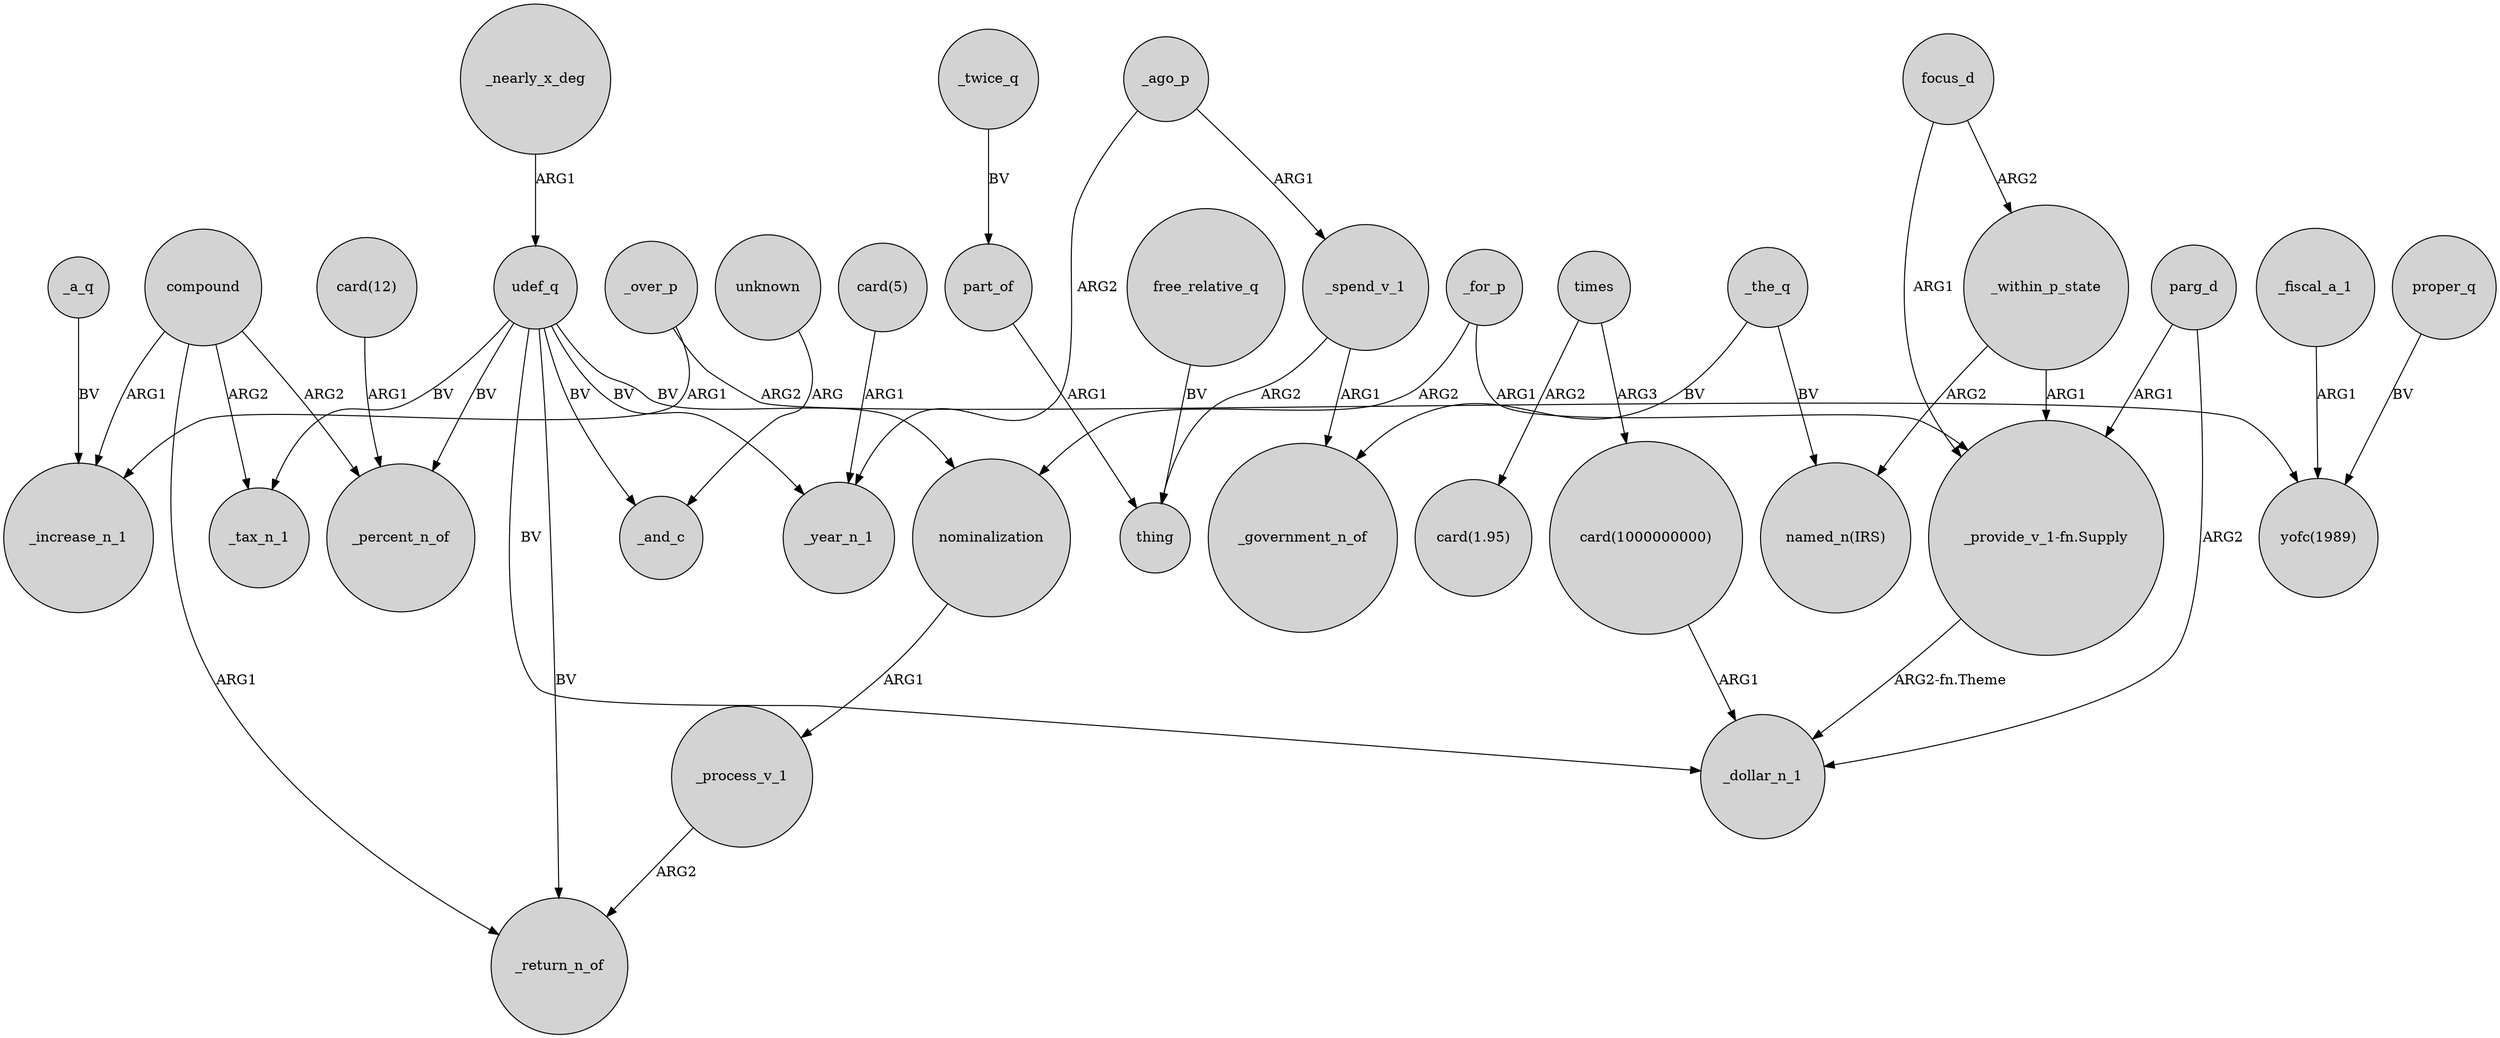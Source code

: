 digraph {
	node [shape=circle style=filled]
	_a_q -> _increase_n_1 [label=BV]
	_ago_p -> _spend_v_1 [label=ARG1]
	_within_p_state -> "_provide_v_1-fn.Supply" [label=ARG1]
	"card(5)" -> _year_n_1 [label=ARG1]
	part_of -> thing [label=ARG1]
	nominalization -> _process_v_1 [label=ARG1]
	_process_v_1 -> _return_n_of [label=ARG2]
	udef_q -> _return_n_of [label=BV]
	_for_p -> nominalization [label=ARG2]
	_spend_v_1 -> _government_n_of [label=ARG1]
	compound -> _percent_n_of [label=ARG2]
	_within_p_state -> "named_n(IRS)" [label=ARG2]
	proper_q -> "yofc(1989)" [label=BV]
	times -> "card(1000000000)" [label=ARG3]
	times -> "card(1.95)" [label=ARG2]
	udef_q -> _tax_n_1 [label=BV]
	_ago_p -> _year_n_1 [label=ARG2]
	focus_d -> _within_p_state [label=ARG2]
	unknown -> _and_c [label=ARG]
	_over_p -> _increase_n_1 [label=ARG1]
	"_provide_v_1-fn.Supply" -> _dollar_n_1 [label="ARG2-fn.Theme"]
	free_relative_q -> thing [label=BV]
	_fiscal_a_1 -> "yofc(1989)" [label=ARG1]
	focus_d -> "_provide_v_1-fn.Supply" [label=ARG1]
	_over_p -> "yofc(1989)" [label=ARG2]
	_twice_q -> part_of [label=BV]
	_nearly_x_deg -> udef_q [label=ARG1]
	udef_q -> nominalization [label=BV]
	"card(12)" -> _percent_n_of [label=ARG1]
	parg_d -> _dollar_n_1 [label=ARG2]
	_the_q -> _government_n_of [label=BV]
	_for_p -> "_provide_v_1-fn.Supply" [label=ARG1]
	udef_q -> _year_n_1 [label=BV]
	_the_q -> "named_n(IRS)" [label=BV]
	parg_d -> "_provide_v_1-fn.Supply" [label=ARG1]
	compound -> _increase_n_1 [label=ARG1]
	udef_q -> _percent_n_of [label=BV]
	"card(1000000000)" -> _dollar_n_1 [label=ARG1]
	compound -> _tax_n_1 [label=ARG2]
	udef_q -> _and_c [label=BV]
	_spend_v_1 -> thing [label=ARG2]
	compound -> _return_n_of [label=ARG1]
	udef_q -> _dollar_n_1 [label=BV]
}
